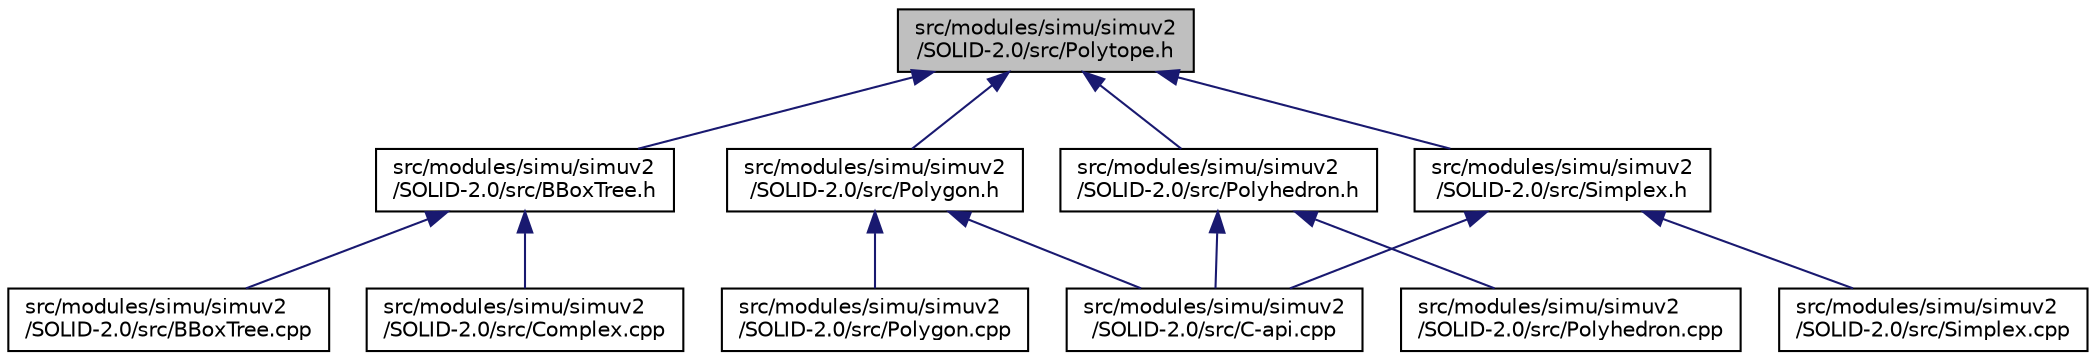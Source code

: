 digraph "src/modules/simu/simuv2/SOLID-2.0/src/Polytope.h"
{
  edge [fontname="Helvetica",fontsize="10",labelfontname="Helvetica",labelfontsize="10"];
  node [fontname="Helvetica",fontsize="10",shape=record];
  Node1 [label="src/modules/simu/simuv2\l/SOLID-2.0/src/Polytope.h",height=0.2,width=0.4,color="black", fillcolor="grey75", style="filled", fontcolor="black"];
  Node1 -> Node2 [dir="back",color="midnightblue",fontsize="10",style="solid",fontname="Helvetica"];
  Node2 [label="src/modules/simu/simuv2\l/SOLID-2.0/src/BBoxTree.h",height=0.2,width=0.4,color="black", fillcolor="white", style="filled",URL="$_b_box_tree_8h.html"];
  Node2 -> Node3 [dir="back",color="midnightblue",fontsize="10",style="solid",fontname="Helvetica"];
  Node3 [label="src/modules/simu/simuv2\l/SOLID-2.0/src/BBoxTree.cpp",height=0.2,width=0.4,color="black", fillcolor="white", style="filled",URL="$_b_box_tree_8cpp.html"];
  Node2 -> Node4 [dir="back",color="midnightblue",fontsize="10",style="solid",fontname="Helvetica"];
  Node4 [label="src/modules/simu/simuv2\l/SOLID-2.0/src/Complex.cpp",height=0.2,width=0.4,color="black", fillcolor="white", style="filled",URL="$_complex_8cpp.html"];
  Node1 -> Node5 [dir="back",color="midnightblue",fontsize="10",style="solid",fontname="Helvetica"];
  Node5 [label="src/modules/simu/simuv2\l/SOLID-2.0/src/Simplex.h",height=0.2,width=0.4,color="black", fillcolor="white", style="filled",URL="$_simplex_8h.html"];
  Node5 -> Node6 [dir="back",color="midnightblue",fontsize="10",style="solid",fontname="Helvetica"];
  Node6 [label="src/modules/simu/simuv2\l/SOLID-2.0/src/C-api.cpp",height=0.2,width=0.4,color="black", fillcolor="white", style="filled",URL="$_c-api_8cpp.html"];
  Node5 -> Node7 [dir="back",color="midnightblue",fontsize="10",style="solid",fontname="Helvetica"];
  Node7 [label="src/modules/simu/simuv2\l/SOLID-2.0/src/Simplex.cpp",height=0.2,width=0.4,color="black", fillcolor="white", style="filled",URL="$_simplex_8cpp.html"];
  Node1 -> Node8 [dir="back",color="midnightblue",fontsize="10",style="solid",fontname="Helvetica"];
  Node8 [label="src/modules/simu/simuv2\l/SOLID-2.0/src/Polygon.h",height=0.2,width=0.4,color="black", fillcolor="white", style="filled",URL="$_polygon_8h.html"];
  Node8 -> Node6 [dir="back",color="midnightblue",fontsize="10",style="solid",fontname="Helvetica"];
  Node8 -> Node9 [dir="back",color="midnightblue",fontsize="10",style="solid",fontname="Helvetica"];
  Node9 [label="src/modules/simu/simuv2\l/SOLID-2.0/src/Polygon.cpp",height=0.2,width=0.4,color="black", fillcolor="white", style="filled",URL="$_polygon_8cpp.html"];
  Node1 -> Node10 [dir="back",color="midnightblue",fontsize="10",style="solid",fontname="Helvetica"];
  Node10 [label="src/modules/simu/simuv2\l/SOLID-2.0/src/Polyhedron.h",height=0.2,width=0.4,color="black", fillcolor="white", style="filled",URL="$_polyhedron_8h.html"];
  Node10 -> Node6 [dir="back",color="midnightblue",fontsize="10",style="solid",fontname="Helvetica"];
  Node10 -> Node11 [dir="back",color="midnightblue",fontsize="10",style="solid",fontname="Helvetica"];
  Node11 [label="src/modules/simu/simuv2\l/SOLID-2.0/src/Polyhedron.cpp",height=0.2,width=0.4,color="black", fillcolor="white", style="filled",URL="$_polyhedron_8cpp.html"];
}
